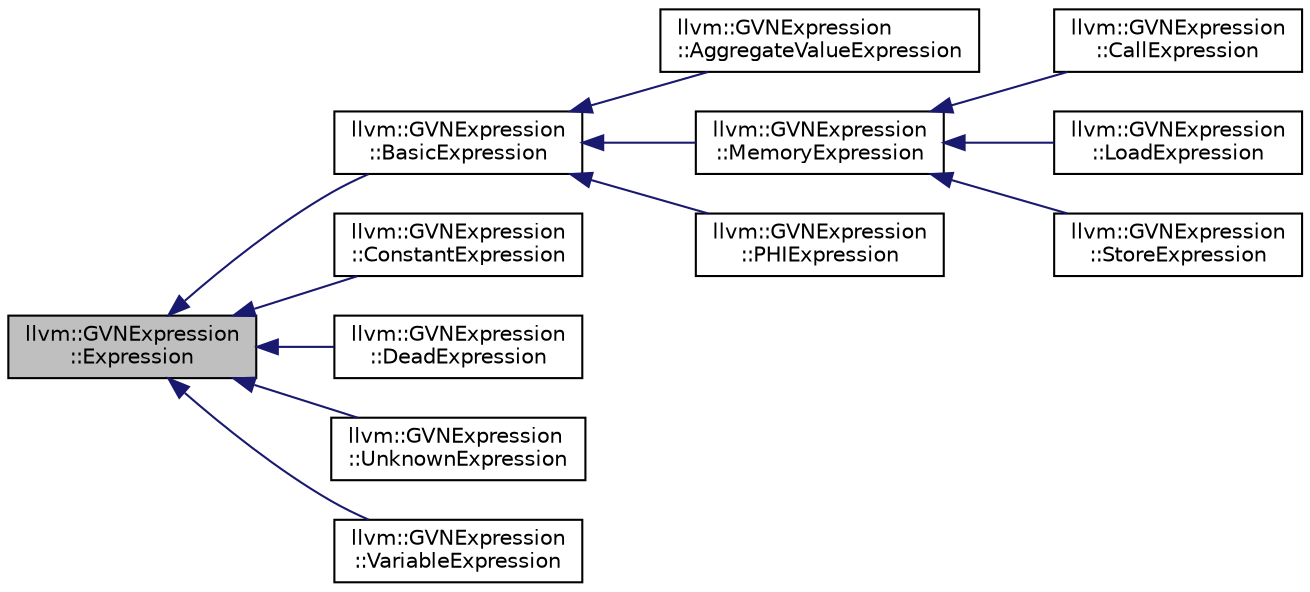 digraph "llvm::GVNExpression::Expression"
{
 // LATEX_PDF_SIZE
  bgcolor="transparent";
  edge [fontname="Helvetica",fontsize="10",labelfontname="Helvetica",labelfontsize="10"];
  node [fontname="Helvetica",fontsize="10",shape=record];
  rankdir="LR";
  Node1 [label="llvm::GVNExpression\l::Expression",height=0.2,width=0.4,color="black", fillcolor="grey75", style="filled", fontcolor="black",tooltip=" "];
  Node1 -> Node2 [dir="back",color="midnightblue",fontsize="10",style="solid",fontname="Helvetica"];
  Node2 [label="llvm::GVNExpression\l::BasicExpression",height=0.2,width=0.4,color="black",URL="$classllvm_1_1GVNExpression_1_1BasicExpression.html",tooltip=" "];
  Node2 -> Node3 [dir="back",color="midnightblue",fontsize="10",style="solid",fontname="Helvetica"];
  Node3 [label="llvm::GVNExpression\l::AggregateValueExpression",height=0.2,width=0.4,color="black",URL="$classllvm_1_1GVNExpression_1_1AggregateValueExpression.html",tooltip=" "];
  Node2 -> Node4 [dir="back",color="midnightblue",fontsize="10",style="solid",fontname="Helvetica"];
  Node4 [label="llvm::GVNExpression\l::MemoryExpression",height=0.2,width=0.4,color="black",URL="$classllvm_1_1GVNExpression_1_1MemoryExpression.html",tooltip=" "];
  Node4 -> Node5 [dir="back",color="midnightblue",fontsize="10",style="solid",fontname="Helvetica"];
  Node5 [label="llvm::GVNExpression\l::CallExpression",height=0.2,width=0.4,color="black",URL="$classllvm_1_1GVNExpression_1_1CallExpression.html",tooltip=" "];
  Node4 -> Node6 [dir="back",color="midnightblue",fontsize="10",style="solid",fontname="Helvetica"];
  Node6 [label="llvm::GVNExpression\l::LoadExpression",height=0.2,width=0.4,color="black",URL="$classllvm_1_1GVNExpression_1_1LoadExpression.html",tooltip=" "];
  Node4 -> Node7 [dir="back",color="midnightblue",fontsize="10",style="solid",fontname="Helvetica"];
  Node7 [label="llvm::GVNExpression\l::StoreExpression",height=0.2,width=0.4,color="black",URL="$classllvm_1_1GVNExpression_1_1StoreExpression.html",tooltip=" "];
  Node2 -> Node8 [dir="back",color="midnightblue",fontsize="10",style="solid",fontname="Helvetica"];
  Node8 [label="llvm::GVNExpression\l::PHIExpression",height=0.2,width=0.4,color="black",URL="$classllvm_1_1GVNExpression_1_1PHIExpression.html",tooltip=" "];
  Node1 -> Node9 [dir="back",color="midnightblue",fontsize="10",style="solid",fontname="Helvetica"];
  Node9 [label="llvm::GVNExpression\l::ConstantExpression",height=0.2,width=0.4,color="black",URL="$classllvm_1_1GVNExpression_1_1ConstantExpression.html",tooltip=" "];
  Node1 -> Node10 [dir="back",color="midnightblue",fontsize="10",style="solid",fontname="Helvetica"];
  Node10 [label="llvm::GVNExpression\l::DeadExpression",height=0.2,width=0.4,color="black",URL="$classllvm_1_1GVNExpression_1_1DeadExpression.html",tooltip=" "];
  Node1 -> Node11 [dir="back",color="midnightblue",fontsize="10",style="solid",fontname="Helvetica"];
  Node11 [label="llvm::GVNExpression\l::UnknownExpression",height=0.2,width=0.4,color="black",URL="$classllvm_1_1GVNExpression_1_1UnknownExpression.html",tooltip=" "];
  Node1 -> Node12 [dir="back",color="midnightblue",fontsize="10",style="solid",fontname="Helvetica"];
  Node12 [label="llvm::GVNExpression\l::VariableExpression",height=0.2,width=0.4,color="black",URL="$classllvm_1_1GVNExpression_1_1VariableExpression.html",tooltip=" "];
}
